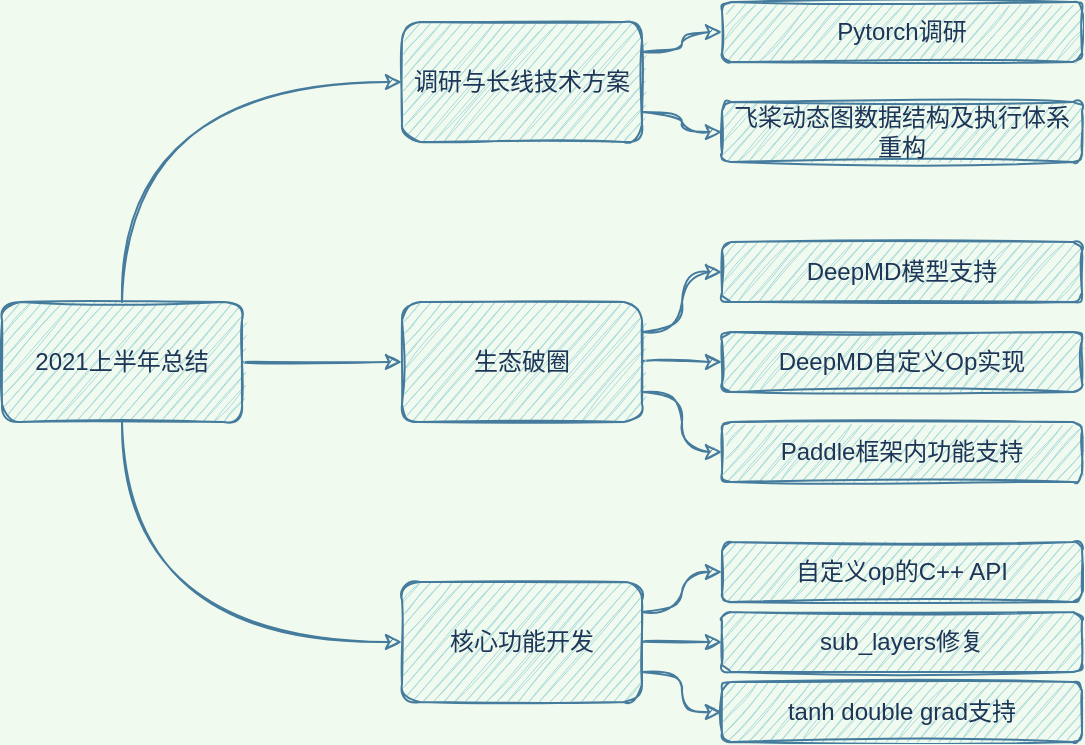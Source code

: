 <mxfile version="14.8.0" type="github">
  <diagram id="wNcdyORLnMgCpVZtSSjO" name="Page-1">
    <mxGraphModel dx="2066" dy="737" grid="1" gridSize="10" guides="1" tooltips="1" connect="1" arrows="1" fold="1" page="1" pageScale="1" pageWidth="850" pageHeight="1100" background="#F1FAEE" math="0" shadow="0">
      <root>
        <mxCell id="0" />
        <mxCell id="1" parent="0" />
        <mxCell id="dsq8KjhU_DbL0s3dKZwA-14" style="edgeStyle=orthogonalEdgeStyle;orthogonalLoop=1;jettySize=auto;html=1;exitX=0.5;exitY=0;exitDx=0;exitDy=0;entryX=0;entryY=0.5;entryDx=0;entryDy=0;sketch=1;curved=1;strokeColor=#457B9D;fontColor=#1D3557;labelBackgroundColor=#F1FAEE;" edge="1" parent="1" source="dsq8KjhU_DbL0s3dKZwA-1" target="dsq8KjhU_DbL0s3dKZwA-2">
          <mxGeometry relative="1" as="geometry" />
        </mxCell>
        <mxCell id="dsq8KjhU_DbL0s3dKZwA-23" style="edgeStyle=orthogonalEdgeStyle;orthogonalLoop=1;jettySize=auto;html=1;exitX=0.5;exitY=1;exitDx=0;exitDy=0;entryX=0;entryY=0.5;entryDx=0;entryDy=0;sketch=1;curved=1;strokeColor=#457B9D;fontColor=#1D3557;labelBackgroundColor=#F1FAEE;" edge="1" parent="1" source="dsq8KjhU_DbL0s3dKZwA-1" target="dsq8KjhU_DbL0s3dKZwA-4">
          <mxGeometry relative="1" as="geometry" />
        </mxCell>
        <mxCell id="dsq8KjhU_DbL0s3dKZwA-24" style="edgeStyle=orthogonalEdgeStyle;orthogonalLoop=1;jettySize=auto;html=1;exitX=1;exitY=0.5;exitDx=0;exitDy=0;entryX=0;entryY=0.5;entryDx=0;entryDy=0;sketch=1;curved=1;strokeColor=#457B9D;fontColor=#1D3557;labelBackgroundColor=#F1FAEE;" edge="1" parent="1" source="dsq8KjhU_DbL0s3dKZwA-1" target="dsq8KjhU_DbL0s3dKZwA-3">
          <mxGeometry relative="1" as="geometry" />
        </mxCell>
        <mxCell id="dsq8KjhU_DbL0s3dKZwA-1" value="2021上半年总结" style="whiteSpace=wrap;html=1;rounded=1;sketch=1;fillColor=#A8DADC;strokeColor=#457B9D;fontColor=#1D3557;" vertex="1" parent="1">
          <mxGeometry x="140" y="320" width="120" height="60" as="geometry" />
        </mxCell>
        <mxCell id="dsq8KjhU_DbL0s3dKZwA-15" style="edgeStyle=orthogonalEdgeStyle;orthogonalLoop=1;jettySize=auto;html=1;exitX=1;exitY=0.25;exitDx=0;exitDy=0;entryX=0;entryY=0.5;entryDx=0;entryDy=0;sketch=1;curved=1;strokeColor=#457B9D;fontColor=#1D3557;labelBackgroundColor=#F1FAEE;" edge="1" parent="1" source="dsq8KjhU_DbL0s3dKZwA-2" target="dsq8KjhU_DbL0s3dKZwA-11">
          <mxGeometry relative="1" as="geometry" />
        </mxCell>
        <mxCell id="dsq8KjhU_DbL0s3dKZwA-16" style="edgeStyle=orthogonalEdgeStyle;orthogonalLoop=1;jettySize=auto;html=1;exitX=1;exitY=0.75;exitDx=0;exitDy=0;entryX=0;entryY=0.5;entryDx=0;entryDy=0;sketch=1;curved=1;strokeColor=#457B9D;fontColor=#1D3557;labelBackgroundColor=#F1FAEE;" edge="1" parent="1" source="dsq8KjhU_DbL0s3dKZwA-2" target="dsq8KjhU_DbL0s3dKZwA-12">
          <mxGeometry relative="1" as="geometry" />
        </mxCell>
        <mxCell id="dsq8KjhU_DbL0s3dKZwA-2" value="调研与长线技术方案&lt;span style=&quot;color: rgba(0 , 0 , 0 , 0) ; font-family: monospace ; font-size: 0px&quot;&gt;%3CmxGraphModel%3E%3Croot%3E%3CmxCell%20id%3D%220%22%2F%3E%3CmxCell%20id%3D%221%22%20parent%3D%220%22%2F%3E%3CmxCell%20id%3D%222%22%20value%3D%222021%E4%B8%8A%E5%8D%8A%E5%B9%B4%E6%80%BB%E7%BB%93%22%20style%3D%22rounded%3D1%3BwhiteSpace%3Dwrap%3Bhtml%3D1%3B%22%20vertex%3D%221%22%20parent%3D%221%22%3E%3CmxGeometry%20x%3D%22340%22%20y%3D%22330%22%20width%3D%22120%22%20height%3D%2260%22%20as%3D%22geometry%22%2F%3E%3C%2FmxCell%3E%3C%2Froot%3E%3C%2FmxGraphModel%3E&lt;/span&gt;" style="whiteSpace=wrap;html=1;rounded=1;sketch=1;fillColor=#A8DADC;strokeColor=#457B9D;fontColor=#1D3557;" vertex="1" parent="1">
          <mxGeometry x="340" y="180" width="120" height="60" as="geometry" />
        </mxCell>
        <mxCell id="dsq8KjhU_DbL0s3dKZwA-17" style="edgeStyle=orthogonalEdgeStyle;orthogonalLoop=1;jettySize=auto;html=1;exitX=1;exitY=0.25;exitDx=0;exitDy=0;entryX=0;entryY=0.5;entryDx=0;entryDy=0;sketch=1;curved=1;strokeColor=#457B9D;fontColor=#1D3557;labelBackgroundColor=#F1FAEE;" edge="1" parent="1" source="dsq8KjhU_DbL0s3dKZwA-3" target="dsq8KjhU_DbL0s3dKZwA-8">
          <mxGeometry relative="1" as="geometry" />
        </mxCell>
        <mxCell id="dsq8KjhU_DbL0s3dKZwA-18" style="edgeStyle=orthogonalEdgeStyle;orthogonalLoop=1;jettySize=auto;html=1;exitX=1;exitY=0.5;exitDx=0;exitDy=0;entryX=0;entryY=0.5;entryDx=0;entryDy=0;sketch=1;curved=1;strokeColor=#457B9D;fontColor=#1D3557;labelBackgroundColor=#F1FAEE;" edge="1" parent="1" source="dsq8KjhU_DbL0s3dKZwA-3" target="dsq8KjhU_DbL0s3dKZwA-9">
          <mxGeometry relative="1" as="geometry" />
        </mxCell>
        <mxCell id="dsq8KjhU_DbL0s3dKZwA-19" style="edgeStyle=orthogonalEdgeStyle;orthogonalLoop=1;jettySize=auto;html=1;exitX=1;exitY=0.75;exitDx=0;exitDy=0;entryX=0;entryY=0.5;entryDx=0;entryDy=0;sketch=1;curved=1;strokeColor=#457B9D;fontColor=#1D3557;labelBackgroundColor=#F1FAEE;" edge="1" parent="1" source="dsq8KjhU_DbL0s3dKZwA-3" target="dsq8KjhU_DbL0s3dKZwA-10">
          <mxGeometry relative="1" as="geometry" />
        </mxCell>
        <mxCell id="dsq8KjhU_DbL0s3dKZwA-3" value="生态破圈" style="whiteSpace=wrap;html=1;rounded=1;sketch=1;fillColor=#A8DADC;strokeColor=#457B9D;fontColor=#1D3557;" vertex="1" parent="1">
          <mxGeometry x="340" y="320" width="120" height="60" as="geometry" />
        </mxCell>
        <mxCell id="dsq8KjhU_DbL0s3dKZwA-20" style="edgeStyle=orthogonalEdgeStyle;orthogonalLoop=1;jettySize=auto;html=1;exitX=1;exitY=0.25;exitDx=0;exitDy=0;entryX=0;entryY=0.5;entryDx=0;entryDy=0;sketch=1;curved=1;strokeColor=#457B9D;fontColor=#1D3557;labelBackgroundColor=#F1FAEE;" edge="1" parent="1" source="dsq8KjhU_DbL0s3dKZwA-4" target="dsq8KjhU_DbL0s3dKZwA-5">
          <mxGeometry relative="1" as="geometry" />
        </mxCell>
        <mxCell id="dsq8KjhU_DbL0s3dKZwA-21" style="edgeStyle=orthogonalEdgeStyle;orthogonalLoop=1;jettySize=auto;html=1;exitX=1;exitY=0.5;exitDx=0;exitDy=0;entryX=0;entryY=0.5;entryDx=0;entryDy=0;sketch=1;curved=1;strokeColor=#457B9D;fontColor=#1D3557;labelBackgroundColor=#F1FAEE;" edge="1" parent="1" source="dsq8KjhU_DbL0s3dKZwA-4" target="dsq8KjhU_DbL0s3dKZwA-6">
          <mxGeometry relative="1" as="geometry" />
        </mxCell>
        <mxCell id="dsq8KjhU_DbL0s3dKZwA-22" style="edgeStyle=orthogonalEdgeStyle;orthogonalLoop=1;jettySize=auto;html=1;exitX=1;exitY=0.75;exitDx=0;exitDy=0;entryX=0;entryY=0.5;entryDx=0;entryDy=0;sketch=1;curved=1;strokeColor=#457B9D;fontColor=#1D3557;labelBackgroundColor=#F1FAEE;" edge="1" parent="1" source="dsq8KjhU_DbL0s3dKZwA-4" target="dsq8KjhU_DbL0s3dKZwA-7">
          <mxGeometry relative="1" as="geometry" />
        </mxCell>
        <mxCell id="dsq8KjhU_DbL0s3dKZwA-4" value="核心功能开发" style="whiteSpace=wrap;html=1;rounded=1;sketch=1;fillColor=#A8DADC;strokeColor=#457B9D;fontColor=#1D3557;" vertex="1" parent="1">
          <mxGeometry x="340" y="460" width="120" height="60" as="geometry" />
        </mxCell>
        <mxCell id="dsq8KjhU_DbL0s3dKZwA-5" value="自定义op的C++ API" style="whiteSpace=wrap;html=1;rounded=1;sketch=1;fillColor=#A8DADC;strokeColor=#457B9D;fontColor=#1D3557;" vertex="1" parent="1">
          <mxGeometry x="500" y="440" width="180" height="30" as="geometry" />
        </mxCell>
        <mxCell id="dsq8KjhU_DbL0s3dKZwA-6" value="sub_layers修复" style="whiteSpace=wrap;html=1;rounded=1;sketch=1;fillColor=#A8DADC;strokeColor=#457B9D;fontColor=#1D3557;" vertex="1" parent="1">
          <mxGeometry x="500" y="475" width="180" height="30" as="geometry" />
        </mxCell>
        <mxCell id="dsq8KjhU_DbL0s3dKZwA-7" value="tanh double grad支持" style="whiteSpace=wrap;html=1;rounded=1;sketch=1;fillColor=#A8DADC;strokeColor=#457B9D;fontColor=#1D3557;" vertex="1" parent="1">
          <mxGeometry x="500" y="510" width="180" height="30" as="geometry" />
        </mxCell>
        <mxCell id="dsq8KjhU_DbL0s3dKZwA-8" value="DeepMD模型支持&lt;span style=&quot;color: rgba(0 , 0 , 0 , 0) ; font-family: monospace ; font-size: 0px&quot;&gt;%3CmxGraphModel%3E%3Croot%3E%3CmxCell%20id%3D%220%22%2F%3E%3CmxCell%20id%3D%221%22%20parent%3D%220%22%2F%3E%3CmxCell%20id%3D%222%22%20value%3D%22%E8%87%AA%E5%AE%9A%E4%B9%89op%E7%9A%84C%2B%2B%20API%22%20style%3D%22rounded%3D1%3BwhiteSpace%3Dwrap%3Bhtml%3D1%3B%22%20vertex%3D%221%22%20parent%3D%221%22%3E%3CmxGeometry%20x%3D%22500%22%20y%3D%22420%22%20width%3D%22180%22%20height%3D%2230%22%20as%3D%22geometry%22%2F%3E%3C%2FmxCell%3E%3C%2Froot%3E%3C%2FmxGraphModel%3E&lt;/span&gt;" style="whiteSpace=wrap;html=1;rounded=1;sketch=1;fillColor=#A8DADC;strokeColor=#457B9D;fontColor=#1D3557;" vertex="1" parent="1">
          <mxGeometry x="500" y="290" width="180" height="30" as="geometry" />
        </mxCell>
        <mxCell id="dsq8KjhU_DbL0s3dKZwA-9" value="DeepMD自定义Op实现" style="whiteSpace=wrap;html=1;rounded=1;sketch=1;fillColor=#A8DADC;strokeColor=#457B9D;fontColor=#1D3557;" vertex="1" parent="1">
          <mxGeometry x="500" y="335" width="180" height="30" as="geometry" />
        </mxCell>
        <mxCell id="dsq8KjhU_DbL0s3dKZwA-10" value="Paddle框架内功能支持" style="whiteSpace=wrap;html=1;rounded=1;sketch=1;fillColor=#A8DADC;strokeColor=#457B9D;fontColor=#1D3557;" vertex="1" parent="1">
          <mxGeometry x="500" y="380" width="180" height="30" as="geometry" />
        </mxCell>
        <mxCell id="dsq8KjhU_DbL0s3dKZwA-11" value="Pytorch调研" style="whiteSpace=wrap;html=1;rounded=1;sketch=1;fillColor=#A8DADC;strokeColor=#457B9D;fontColor=#1D3557;" vertex="1" parent="1">
          <mxGeometry x="500" y="170" width="180" height="30" as="geometry" />
        </mxCell>
        <mxCell id="dsq8KjhU_DbL0s3dKZwA-12" value="飞桨动态图数据结构及执行体系重构" style="whiteSpace=wrap;html=1;rounded=1;sketch=1;fillColor=#A8DADC;strokeColor=#457B9D;fontColor=#1D3557;" vertex="1" parent="1">
          <mxGeometry x="500" y="220" width="180" height="30" as="geometry" />
        </mxCell>
      </root>
    </mxGraphModel>
  </diagram>
</mxfile>
